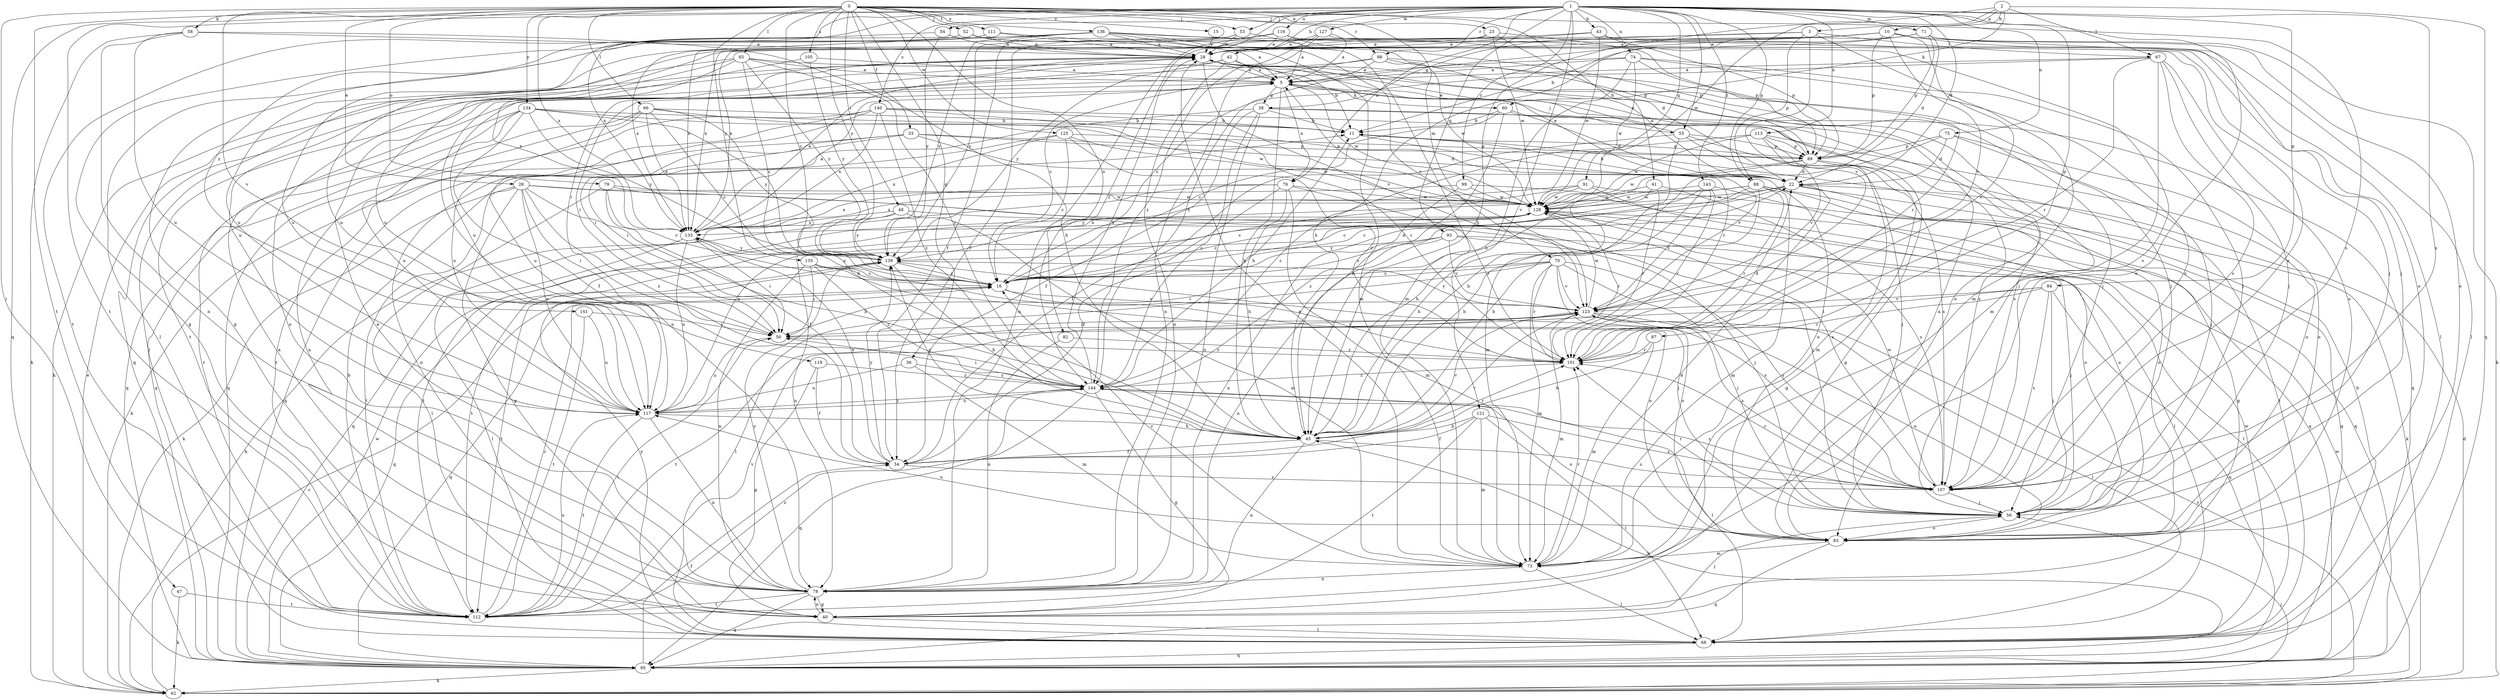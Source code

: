 strict digraph  {
0;
1;
2;
3;
5;
10;
11;
15;
16;
22;
23;
26;
28;
33;
34;
36;
38;
40;
41;
42;
43;
45;
47;
48;
50;
52;
53;
54;
55;
56;
58;
60;
62;
65;
66;
67;
68;
70;
71;
73;
74;
75;
76;
78;
79;
82;
83;
84;
87;
88;
89;
91;
93;
95;
98;
99;
101;
105;
107;
111;
112;
113;
116;
117;
119;
121;
123;
125;
127;
128;
133;
134;
135;
136;
139;
140;
141;
143;
144;
0 -> 15  [label=c];
0 -> 16  [label=c];
0 -> 23  [label=e];
0 -> 26  [label=e];
0 -> 33  [label=f];
0 -> 36  [label=g];
0 -> 41  [label=h];
0 -> 47  [label=i];
0 -> 48  [label=i];
0 -> 52  [label=j];
0 -> 53  [label=j];
0 -> 58  [label=k];
0 -> 65  [label=l];
0 -> 66  [label=l];
0 -> 70  [label=m];
0 -> 79  [label=o];
0 -> 82  [label=o];
0 -> 98  [label=r];
0 -> 105  [label=s];
0 -> 107  [label=s];
0 -> 111  [label=t];
0 -> 112  [label=t];
0 -> 119  [label=v];
0 -> 125  [label=w];
0 -> 133  [label=x];
0 -> 134  [label=y];
0 -> 135  [label=y];
0 -> 136  [label=y];
0 -> 139  [label=y];
1 -> 22  [label=d];
1 -> 42  [label=h];
1 -> 43  [label=h];
1 -> 53  [label=j];
1 -> 54  [label=j];
1 -> 55  [label=j];
1 -> 71  [label=m];
1 -> 74  [label=n];
1 -> 75  [label=n];
1 -> 76  [label=n];
1 -> 83  [label=o];
1 -> 84  [label=p];
1 -> 87  [label=p];
1 -> 88  [label=p];
1 -> 91  [label=q];
1 -> 93  [label=q];
1 -> 95  [label=q];
1 -> 98  [label=r];
1 -> 99  [label=r];
1 -> 107  [label=s];
1 -> 112  [label=t];
1 -> 113  [label=u];
1 -> 116  [label=u];
1 -> 121  [label=v];
1 -> 127  [label=w];
1 -> 133  [label=x];
1 -> 140  [label=z];
1 -> 141  [label=z];
1 -> 143  [label=z];
1 -> 144  [label=z];
2 -> 3  [label=a];
2 -> 10  [label=b];
2 -> 45  [label=h];
2 -> 60  [label=k];
2 -> 67  [label=l];
2 -> 95  [label=q];
2 -> 128  [label=w];
3 -> 38  [label=g];
3 -> 67  [label=l];
3 -> 73  [label=m];
3 -> 88  [label=p];
3 -> 117  [label=u];
3 -> 123  [label=v];
5 -> 38  [label=g];
5 -> 45  [label=h];
5 -> 50  [label=i];
5 -> 55  [label=j];
5 -> 60  [label=k];
5 -> 76  [label=n];
5 -> 128  [label=w];
10 -> 28  [label=e];
10 -> 56  [label=j];
10 -> 68  [label=l];
10 -> 89  [label=p];
10 -> 101  [label=r];
10 -> 117  [label=u];
10 -> 123  [label=v];
10 -> 133  [label=x];
10 -> 144  [label=z];
11 -> 89  [label=p];
11 -> 123  [label=v];
15 -> 28  [label=e];
16 -> 22  [label=d];
16 -> 95  [label=q];
16 -> 101  [label=r];
16 -> 123  [label=v];
16 -> 133  [label=x];
22 -> 11  [label=b];
22 -> 16  [label=c];
22 -> 28  [label=e];
22 -> 62  [label=k];
22 -> 95  [label=q];
22 -> 117  [label=u];
22 -> 128  [label=w];
23 -> 22  [label=d];
23 -> 28  [label=e];
23 -> 68  [label=l];
23 -> 89  [label=p];
23 -> 128  [label=w];
26 -> 40  [label=g];
26 -> 45  [label=h];
26 -> 50  [label=i];
26 -> 62  [label=k];
26 -> 107  [label=s];
26 -> 112  [label=t];
26 -> 117  [label=u];
26 -> 128  [label=w];
26 -> 144  [label=z];
28 -> 5  [label=a];
28 -> 56  [label=j];
28 -> 62  [label=k];
28 -> 83  [label=o];
28 -> 95  [label=q];
28 -> 112  [label=t];
28 -> 123  [label=v];
33 -> 22  [label=d];
33 -> 62  [label=k];
33 -> 78  [label=n];
33 -> 83  [label=o];
33 -> 89  [label=p];
33 -> 95  [label=q];
34 -> 107  [label=s];
34 -> 123  [label=v];
34 -> 133  [label=x];
34 -> 139  [label=y];
36 -> 73  [label=m];
36 -> 117  [label=u];
36 -> 144  [label=z];
38 -> 11  [label=b];
38 -> 34  [label=f];
38 -> 40  [label=g];
38 -> 50  [label=i];
38 -> 78  [label=n];
38 -> 95  [label=q];
38 -> 144  [label=z];
40 -> 5  [label=a];
40 -> 56  [label=j];
40 -> 68  [label=l];
40 -> 78  [label=n];
41 -> 45  [label=h];
41 -> 101  [label=r];
41 -> 107  [label=s];
41 -> 128  [label=w];
42 -> 5  [label=a];
42 -> 11  [label=b];
42 -> 50  [label=i];
42 -> 78  [label=n];
42 -> 139  [label=y];
43 -> 28  [label=e];
43 -> 68  [label=l];
43 -> 89  [label=p];
43 -> 128  [label=w];
43 -> 133  [label=x];
45 -> 34  [label=f];
45 -> 78  [label=n];
45 -> 101  [label=r];
45 -> 107  [label=s];
45 -> 123  [label=v];
45 -> 139  [label=y];
47 -> 62  [label=k];
47 -> 112  [label=t];
48 -> 56  [label=j];
48 -> 62  [label=k];
48 -> 73  [label=m];
48 -> 133  [label=x];
48 -> 139  [label=y];
50 -> 101  [label=r];
50 -> 117  [label=u];
52 -> 28  [label=e];
52 -> 40  [label=g];
52 -> 107  [label=s];
52 -> 112  [label=t];
52 -> 123  [label=v];
53 -> 5  [label=a];
53 -> 28  [label=e];
53 -> 34  [label=f];
53 -> 139  [label=y];
54 -> 28  [label=e];
54 -> 117  [label=u];
54 -> 139  [label=y];
55 -> 28  [label=e];
55 -> 34  [label=f];
55 -> 56  [label=j];
55 -> 73  [label=m];
55 -> 89  [label=p];
55 -> 107  [label=s];
56 -> 83  [label=o];
56 -> 101  [label=r];
58 -> 28  [label=e];
58 -> 45  [label=h];
58 -> 62  [label=k];
58 -> 78  [label=n];
58 -> 117  [label=u];
60 -> 11  [label=b];
60 -> 16  [label=c];
60 -> 22  [label=d];
60 -> 45  [label=h];
60 -> 107  [label=s];
62 -> 16  [label=c];
62 -> 22  [label=d];
62 -> 28  [label=e];
62 -> 56  [label=j];
62 -> 123  [label=v];
62 -> 128  [label=w];
65 -> 5  [label=a];
65 -> 16  [label=c];
65 -> 56  [label=j];
65 -> 68  [label=l];
65 -> 117  [label=u];
65 -> 133  [label=x];
65 -> 139  [label=y];
65 -> 144  [label=z];
66 -> 11  [label=b];
66 -> 16  [label=c];
66 -> 78  [label=n];
66 -> 95  [label=q];
66 -> 101  [label=r];
66 -> 117  [label=u];
66 -> 133  [label=x];
66 -> 139  [label=y];
67 -> 5  [label=a];
67 -> 16  [label=c];
67 -> 56  [label=j];
67 -> 73  [label=m];
67 -> 83  [label=o];
67 -> 101  [label=r];
67 -> 107  [label=s];
68 -> 11  [label=b];
68 -> 95  [label=q];
68 -> 128  [label=w];
68 -> 139  [label=y];
70 -> 16  [label=c];
70 -> 50  [label=i];
70 -> 56  [label=j];
70 -> 68  [label=l];
70 -> 73  [label=m];
70 -> 83  [label=o];
70 -> 101  [label=r];
70 -> 107  [label=s];
70 -> 123  [label=v];
71 -> 11  [label=b];
71 -> 22  [label=d];
71 -> 28  [label=e];
71 -> 45  [label=h];
71 -> 62  [label=k];
71 -> 83  [label=o];
71 -> 89  [label=p];
73 -> 16  [label=c];
73 -> 22  [label=d];
73 -> 28  [label=e];
73 -> 68  [label=l];
73 -> 78  [label=n];
73 -> 101  [label=r];
74 -> 5  [label=a];
74 -> 45  [label=h];
74 -> 56  [label=j];
74 -> 101  [label=r];
74 -> 107  [label=s];
74 -> 117  [label=u];
74 -> 128  [label=w];
75 -> 22  [label=d];
75 -> 45  [label=h];
75 -> 56  [label=j];
75 -> 83  [label=o];
75 -> 89  [label=p];
76 -> 34  [label=f];
76 -> 45  [label=h];
76 -> 73  [label=m];
76 -> 95  [label=q];
76 -> 101  [label=r];
76 -> 128  [label=w];
76 -> 133  [label=x];
78 -> 28  [label=e];
78 -> 40  [label=g];
78 -> 95  [label=q];
78 -> 112  [label=t];
78 -> 139  [label=y];
79 -> 16  [label=c];
79 -> 34  [label=f];
79 -> 56  [label=j];
79 -> 68  [label=l];
79 -> 128  [label=w];
82 -> 78  [label=n];
82 -> 101  [label=r];
83 -> 5  [label=a];
83 -> 73  [label=m];
83 -> 95  [label=q];
83 -> 117  [label=u];
84 -> 50  [label=i];
84 -> 56  [label=j];
84 -> 95  [label=q];
84 -> 101  [label=r];
84 -> 107  [label=s];
84 -> 123  [label=v];
87 -> 45  [label=h];
87 -> 73  [label=m];
87 -> 101  [label=r];
88 -> 16  [label=c];
88 -> 45  [label=h];
88 -> 73  [label=m];
88 -> 83  [label=o];
88 -> 95  [label=q];
88 -> 101  [label=r];
88 -> 112  [label=t];
88 -> 128  [label=w];
89 -> 22  [label=d];
89 -> 28  [label=e];
89 -> 40  [label=g];
89 -> 45  [label=h];
89 -> 68  [label=l];
89 -> 128  [label=w];
91 -> 16  [label=c];
91 -> 40  [label=g];
91 -> 83  [label=o];
91 -> 128  [label=w];
91 -> 139  [label=y];
93 -> 16  [label=c];
93 -> 56  [label=j];
93 -> 68  [label=l];
93 -> 78  [label=n];
93 -> 123  [label=v];
93 -> 139  [label=y];
95 -> 34  [label=f];
95 -> 45  [label=h];
95 -> 62  [label=k];
95 -> 128  [label=w];
98 -> 5  [label=a];
98 -> 16  [label=c];
98 -> 22  [label=d];
98 -> 56  [label=j];
98 -> 78  [label=n];
98 -> 128  [label=w];
99 -> 78  [label=n];
99 -> 95  [label=q];
99 -> 128  [label=w];
99 -> 133  [label=x];
101 -> 22  [label=d];
101 -> 144  [label=z];
105 -> 5  [label=a];
105 -> 78  [label=n];
105 -> 139  [label=y];
107 -> 56  [label=j];
107 -> 101  [label=r];
107 -> 128  [label=w];
107 -> 144  [label=z];
111 -> 28  [label=e];
111 -> 73  [label=m];
111 -> 133  [label=x];
112 -> 11  [label=b];
112 -> 16  [label=c];
112 -> 50  [label=i];
112 -> 117  [label=u];
112 -> 123  [label=v];
112 -> 144  [label=z];
113 -> 73  [label=m];
113 -> 83  [label=o];
113 -> 89  [label=p];
113 -> 123  [label=v];
113 -> 128  [label=w];
113 -> 144  [label=z];
116 -> 28  [label=e];
116 -> 56  [label=j];
116 -> 78  [label=n];
116 -> 89  [label=p];
116 -> 133  [label=x];
117 -> 45  [label=h];
117 -> 78  [label=n];
117 -> 112  [label=t];
117 -> 144  [label=z];
119 -> 34  [label=f];
119 -> 40  [label=g];
119 -> 144  [label=z];
121 -> 34  [label=f];
121 -> 45  [label=h];
121 -> 68  [label=l];
121 -> 73  [label=m];
121 -> 107  [label=s];
121 -> 112  [label=t];
123 -> 50  [label=i];
123 -> 68  [label=l];
123 -> 73  [label=m];
123 -> 83  [label=o];
123 -> 107  [label=s];
123 -> 112  [label=t];
123 -> 128  [label=w];
123 -> 139  [label=y];
125 -> 16  [label=c];
125 -> 50  [label=i];
125 -> 89  [label=p];
125 -> 101  [label=r];
125 -> 128  [label=w];
125 -> 133  [label=x];
127 -> 5  [label=a];
127 -> 28  [label=e];
127 -> 78  [label=n];
127 -> 83  [label=o];
127 -> 144  [label=z];
128 -> 5  [label=a];
128 -> 16  [label=c];
128 -> 68  [label=l];
128 -> 78  [label=n];
128 -> 101  [label=r];
128 -> 112  [label=t];
128 -> 133  [label=x];
133 -> 5  [label=a];
133 -> 28  [label=e];
133 -> 50  [label=i];
133 -> 68  [label=l];
133 -> 117  [label=u];
133 -> 139  [label=y];
134 -> 11  [label=b];
134 -> 34  [label=f];
134 -> 45  [label=h];
134 -> 95  [label=q];
134 -> 112  [label=t];
134 -> 117  [label=u];
134 -> 128  [label=w];
134 -> 139  [label=y];
135 -> 16  [label=c];
135 -> 50  [label=i];
135 -> 56  [label=j];
135 -> 78  [label=n];
135 -> 83  [label=o];
135 -> 144  [label=z];
136 -> 5  [label=a];
136 -> 28  [label=e];
136 -> 34  [label=f];
136 -> 40  [label=g];
136 -> 73  [label=m];
136 -> 89  [label=p];
136 -> 107  [label=s];
136 -> 117  [label=u];
136 -> 139  [label=y];
139 -> 16  [label=c];
139 -> 45  [label=h];
139 -> 95  [label=q];
139 -> 107  [label=s];
139 -> 112  [label=t];
140 -> 11  [label=b];
140 -> 95  [label=q];
140 -> 101  [label=r];
140 -> 107  [label=s];
140 -> 112  [label=t];
140 -> 117  [label=u];
140 -> 133  [label=x];
140 -> 144  [label=z];
141 -> 50  [label=i];
141 -> 112  [label=t];
141 -> 117  [label=u];
143 -> 45  [label=h];
143 -> 83  [label=o];
143 -> 101  [label=r];
143 -> 123  [label=v];
143 -> 128  [label=w];
143 -> 144  [label=z];
144 -> 11  [label=b];
144 -> 28  [label=e];
144 -> 40  [label=g];
144 -> 50  [label=i];
144 -> 68  [label=l];
144 -> 83  [label=o];
144 -> 95  [label=q];
144 -> 117  [label=u];
}
